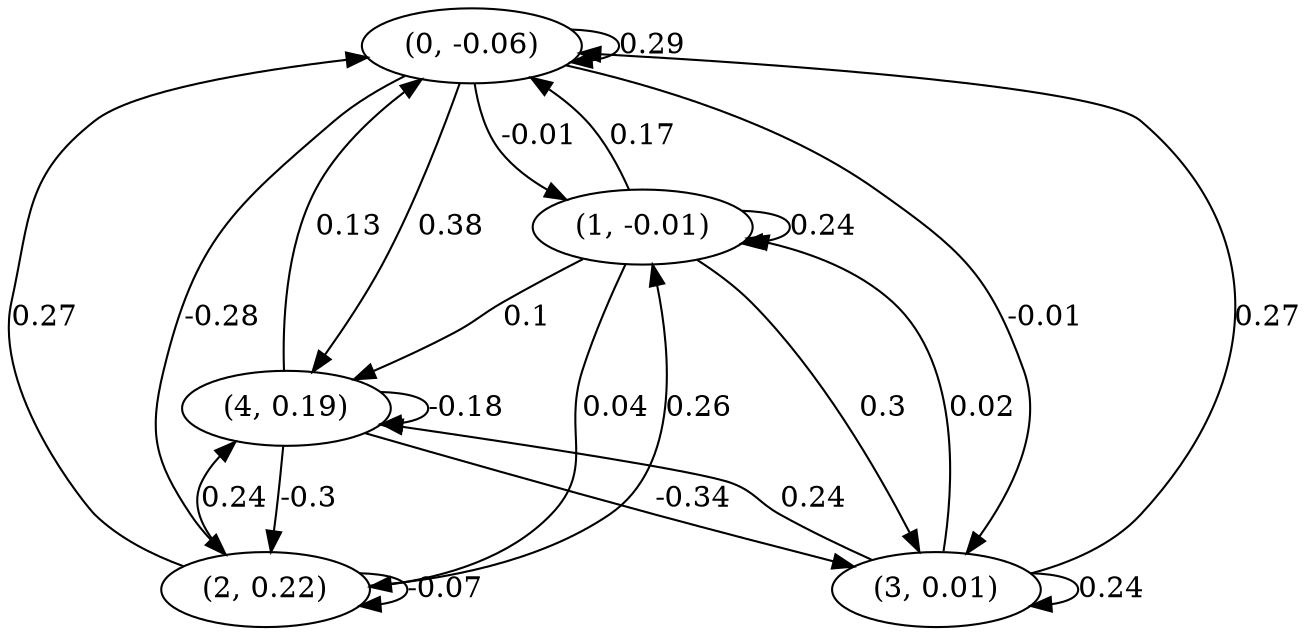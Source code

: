 digraph {
    0 [ label = "(0, -0.06)" ]
    1 [ label = "(1, -0.01)" ]
    2 [ label = "(2, 0.22)" ]
    3 [ label = "(3, 0.01)" ]
    4 [ label = "(4, 0.19)" ]
    0 -> 0 [ label = "0.29" ]
    1 -> 1 [ label = "0.24" ]
    2 -> 2 [ label = "-0.07" ]
    3 -> 3 [ label = "0.24" ]
    4 -> 4 [ label = "-0.18" ]
    1 -> 0 [ label = "0.17" ]
    2 -> 0 [ label = "0.27" ]
    3 -> 0 [ label = "0.27" ]
    4 -> 0 [ label = "0.13" ]
    0 -> 1 [ label = "-0.01" ]
    2 -> 1 [ label = "0.26" ]
    3 -> 1 [ label = "0.02" ]
    0 -> 2 [ label = "-0.28" ]
    1 -> 2 [ label = "0.04" ]
    4 -> 2 [ label = "-0.3" ]
    0 -> 3 [ label = "-0.01" ]
    1 -> 3 [ label = "0.3" ]
    4 -> 3 [ label = "-0.34" ]
    0 -> 4 [ label = "0.38" ]
    1 -> 4 [ label = "0.1" ]
    2 -> 4 [ label = "0.24" ]
    3 -> 4 [ label = "0.24" ]
}

